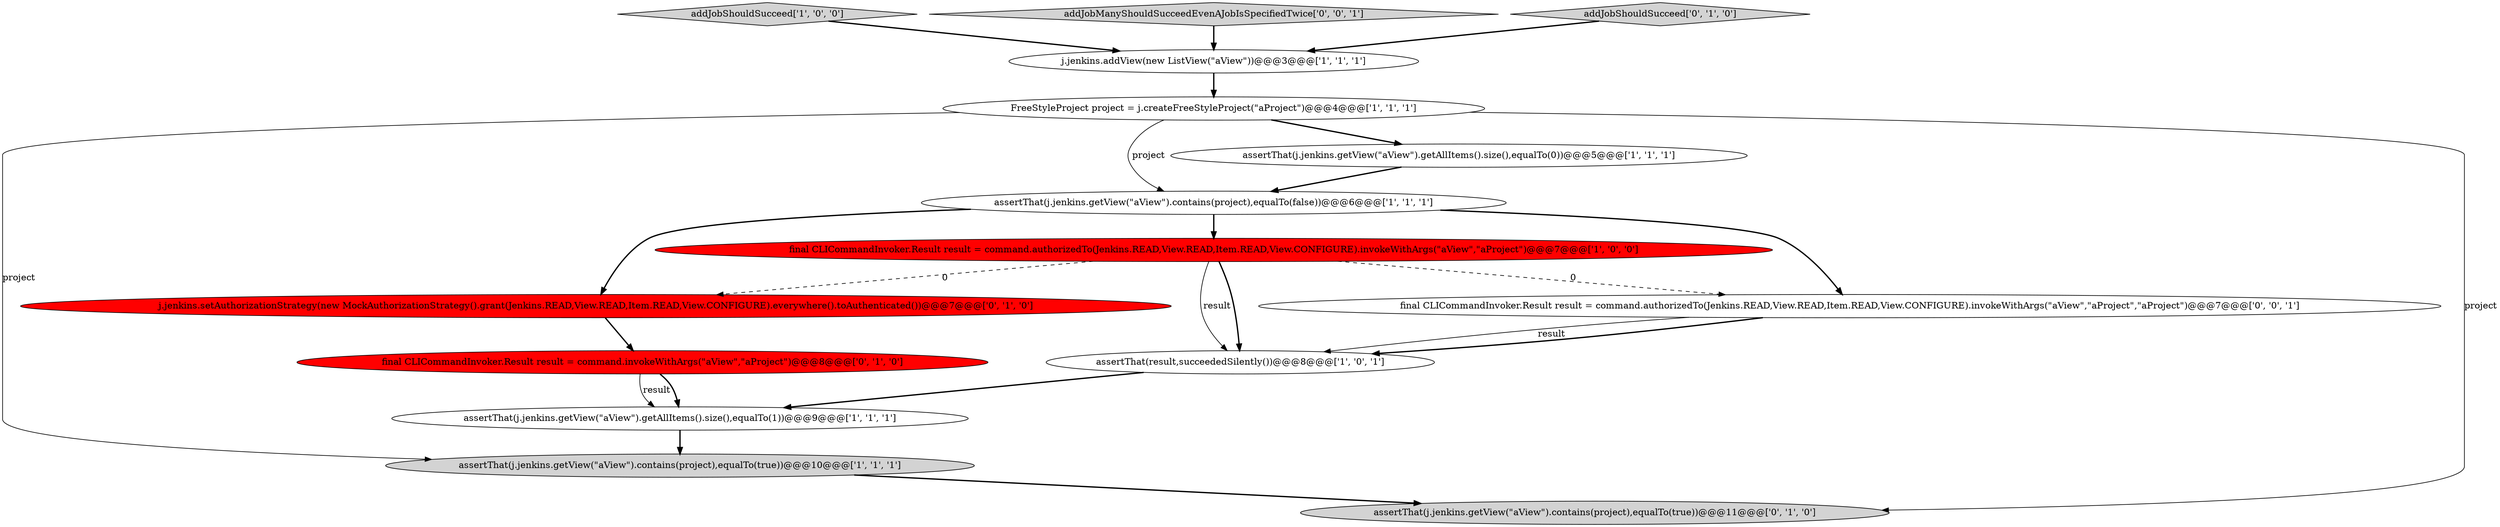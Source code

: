 digraph {
6 [style = filled, label = "FreeStyleProject project = j.createFreeStyleProject(\"aProject\")@@@4@@@['1', '1', '1']", fillcolor = white, shape = ellipse image = "AAA0AAABBB1BBB"];
1 [style = filled, label = "assertThat(result,succeededSilently())@@@8@@@['1', '0', '1']", fillcolor = white, shape = ellipse image = "AAA0AAABBB1BBB"];
7 [style = filled, label = "assertThat(j.jenkins.getView(\"aView\").contains(project),equalTo(true))@@@10@@@['1', '1', '1']", fillcolor = lightgray, shape = ellipse image = "AAA0AAABBB1BBB"];
8 [style = filled, label = "assertThat(j.jenkins.getView(\"aView\").contains(project),equalTo(false))@@@6@@@['1', '1', '1']", fillcolor = white, shape = ellipse image = "AAA0AAABBB1BBB"];
3 [style = filled, label = "addJobShouldSucceed['1', '0', '0']", fillcolor = lightgray, shape = diamond image = "AAA0AAABBB1BBB"];
11 [style = filled, label = "final CLICommandInvoker.Result result = command.invokeWithArgs(\"aView\",\"aProject\")@@@8@@@['0', '1', '0']", fillcolor = red, shape = ellipse image = "AAA1AAABBB2BBB"];
13 [style = filled, label = "addJobManyShouldSucceedEvenAJobIsSpecifiedTwice['0', '0', '1']", fillcolor = lightgray, shape = diamond image = "AAA0AAABBB3BBB"];
2 [style = filled, label = "assertThat(j.jenkins.getView(\"aView\").getAllItems().size(),equalTo(1))@@@9@@@['1', '1', '1']", fillcolor = white, shape = ellipse image = "AAA0AAABBB1BBB"];
4 [style = filled, label = "j.jenkins.addView(new ListView(\"aView\"))@@@3@@@['1', '1', '1']", fillcolor = white, shape = ellipse image = "AAA0AAABBB1BBB"];
12 [style = filled, label = "j.jenkins.setAuthorizationStrategy(new MockAuthorizationStrategy().grant(Jenkins.READ,View.READ,Item.READ,View.CONFIGURE).everywhere().toAuthenticated())@@@7@@@['0', '1', '0']", fillcolor = red, shape = ellipse image = "AAA1AAABBB2BBB"];
0 [style = filled, label = "final CLICommandInvoker.Result result = command.authorizedTo(Jenkins.READ,View.READ,Item.READ,View.CONFIGURE).invokeWithArgs(\"aView\",\"aProject\")@@@7@@@['1', '0', '0']", fillcolor = red, shape = ellipse image = "AAA1AAABBB1BBB"];
5 [style = filled, label = "assertThat(j.jenkins.getView(\"aView\").getAllItems().size(),equalTo(0))@@@5@@@['1', '1', '1']", fillcolor = white, shape = ellipse image = "AAA0AAABBB1BBB"];
14 [style = filled, label = "final CLICommandInvoker.Result result = command.authorizedTo(Jenkins.READ,View.READ,Item.READ,View.CONFIGURE).invokeWithArgs(\"aView\",\"aProject\",\"aProject\")@@@7@@@['0', '0', '1']", fillcolor = white, shape = ellipse image = "AAA0AAABBB3BBB"];
10 [style = filled, label = "assertThat(j.jenkins.getView(\"aView\").contains(project),equalTo(true))@@@11@@@['0', '1', '0']", fillcolor = lightgray, shape = ellipse image = "AAA0AAABBB2BBB"];
9 [style = filled, label = "addJobShouldSucceed['0', '1', '0']", fillcolor = lightgray, shape = diamond image = "AAA0AAABBB2BBB"];
5->8 [style = bold, label=""];
6->7 [style = solid, label="project"];
4->6 [style = bold, label=""];
7->10 [style = bold, label=""];
11->2 [style = solid, label="result"];
9->4 [style = bold, label=""];
12->11 [style = bold, label=""];
8->14 [style = bold, label=""];
14->1 [style = solid, label="result"];
0->12 [style = dashed, label="0"];
3->4 [style = bold, label=""];
11->2 [style = bold, label=""];
14->1 [style = bold, label=""];
0->1 [style = solid, label="result"];
8->0 [style = bold, label=""];
0->14 [style = dashed, label="0"];
6->5 [style = bold, label=""];
6->10 [style = solid, label="project"];
0->1 [style = bold, label=""];
6->8 [style = solid, label="project"];
1->2 [style = bold, label=""];
2->7 [style = bold, label=""];
8->12 [style = bold, label=""];
13->4 [style = bold, label=""];
}
